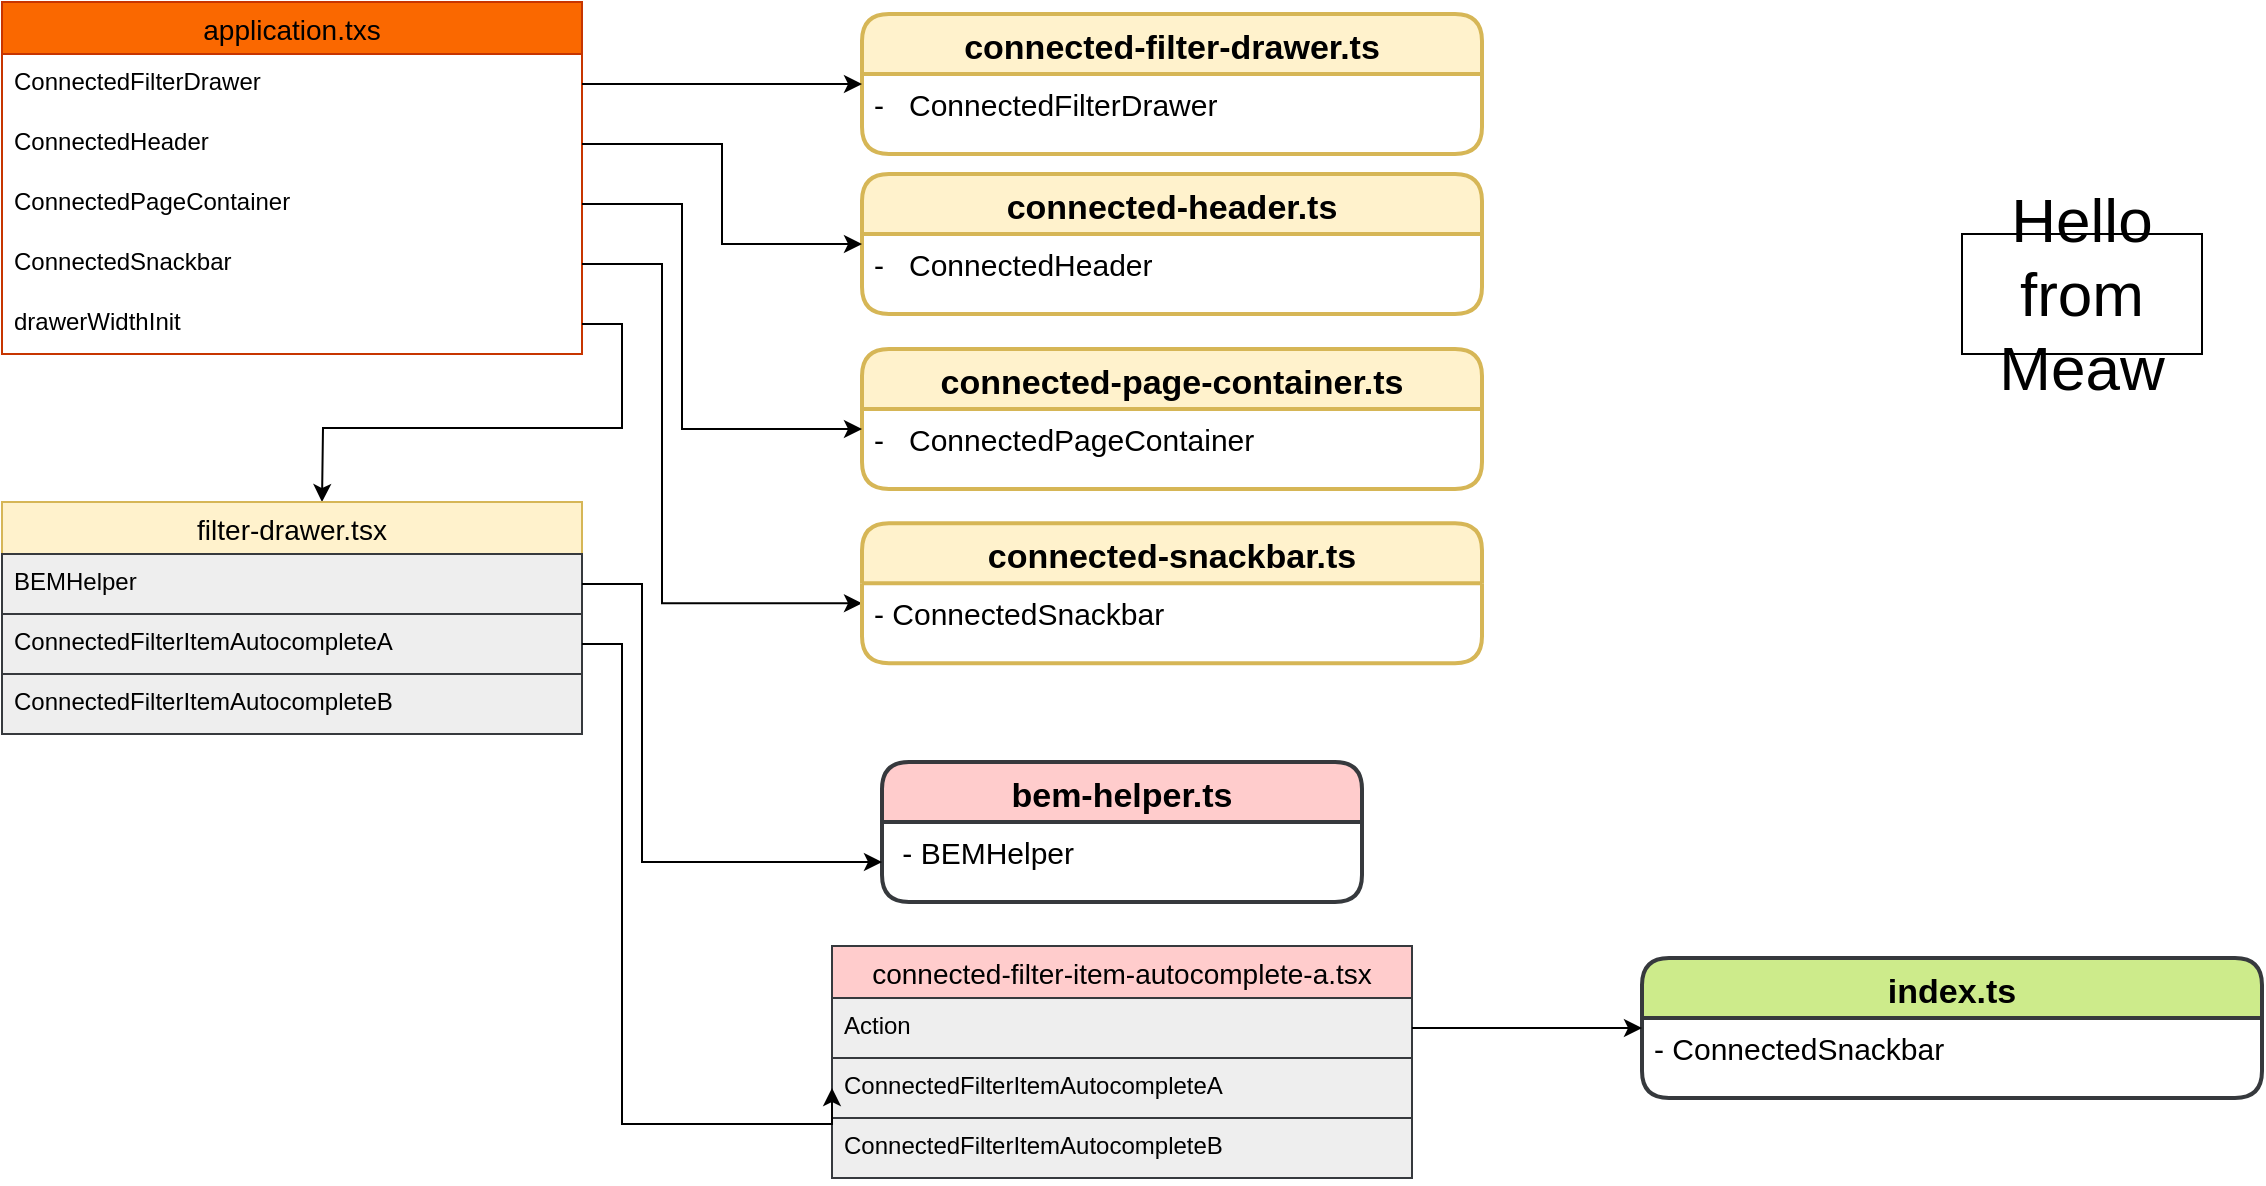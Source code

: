 <mxfile version="14.9.3" type="github">
  <diagram id="EcCNOCLpawYmxYhZWg3b" name="Page-1">
    <mxGraphModel dx="2272" dy="794" grid="1" gridSize="10" guides="1" tooltips="1" connect="1" arrows="1" fold="1" page="1" pageScale="1" pageWidth="850" pageHeight="1100" math="0" shadow="0">
      <root>
        <mxCell id="0" />
        <mxCell id="1" parent="0" />
        <mxCell id="wdhYre6bCpWcd9Iw9CnV-87" value="application.txs" style="swimlane;fontStyle=0;childLayout=stackLayout;horizontal=1;startSize=26;horizontalStack=0;resizeParent=1;resizeParentMax=0;resizeLast=0;collapsible=1;marginBottom=0;align=center;fontSize=14;fillColor=#fa6800;strokeColor=#C73500;fontColor=#000000;" parent="1" vertex="1">
          <mxGeometry x="-820" y="20" width="290" height="176" as="geometry">
            <mxRectangle x="-70" y="90" width="120" height="26" as="alternateBounds" />
          </mxGeometry>
        </mxCell>
        <mxCell id="wdhYre6bCpWcd9Iw9CnV-88" value="ConnectedFilterDrawer" style="text;strokeColor=none;fillColor=none;spacingLeft=4;spacingRight=4;overflow=hidden;rotatable=0;points=[[0,0.5],[1,0.5]];portConstraint=eastwest;fontSize=12;" parent="wdhYre6bCpWcd9Iw9CnV-87" vertex="1">
          <mxGeometry y="26" width="290" height="30" as="geometry" />
        </mxCell>
        <mxCell id="wdhYre6bCpWcd9Iw9CnV-89" value="ConnectedHeader" style="text;strokeColor=none;fillColor=none;spacingLeft=4;spacingRight=4;overflow=hidden;rotatable=0;points=[[0,0.5],[1,0.5]];portConstraint=eastwest;fontSize=12;" parent="wdhYre6bCpWcd9Iw9CnV-87" vertex="1">
          <mxGeometry y="56" width="290" height="30" as="geometry" />
        </mxCell>
        <mxCell id="wdhYre6bCpWcd9Iw9CnV-90" value="ConnectedPageContainer" style="text;strokeColor=none;fillColor=none;spacingLeft=4;spacingRight=4;overflow=hidden;rotatable=0;points=[[0,0.5],[1,0.5]];portConstraint=eastwest;fontSize=12;" parent="wdhYre6bCpWcd9Iw9CnV-87" vertex="1">
          <mxGeometry y="86" width="290" height="30" as="geometry" />
        </mxCell>
        <mxCell id="wdhYre6bCpWcd9Iw9CnV-114" value="ConnectedSnackbar" style="text;strokeColor=none;fillColor=none;spacingLeft=4;spacingRight=4;overflow=hidden;rotatable=0;points=[[0,0.5],[1,0.5]];portConstraint=eastwest;fontSize=12;" parent="wdhYre6bCpWcd9Iw9CnV-87" vertex="1">
          <mxGeometry y="116" width="290" height="30" as="geometry" />
        </mxCell>
        <mxCell id="wdhYre6bCpWcd9Iw9CnV-115" value="drawerWidthInit" style="text;strokeColor=none;fillColor=none;spacingLeft=4;spacingRight=4;overflow=hidden;rotatable=0;points=[[0,0.5],[1,0.5]];portConstraint=eastwest;fontSize=12;" parent="wdhYre6bCpWcd9Iw9CnV-87" vertex="1">
          <mxGeometry y="146" width="290" height="30" as="geometry" />
        </mxCell>
        <mxCell id="wdhYre6bCpWcd9Iw9CnV-118" value="connected-filter-drawer.ts" style="swimlane;childLayout=stackLayout;horizontal=1;startSize=30;horizontalStack=0;rounded=1;fontSize=17;fontStyle=1;strokeWidth=2;resizeParent=0;resizeLast=1;shadow=0;dashed=0;align=center;fillColor=#fff2cc;strokeColor=#d6b656;" parent="1" vertex="1">
          <mxGeometry x="-390" y="26" width="310" height="70" as="geometry" />
        </mxCell>
        <mxCell id="wdhYre6bCpWcd9Iw9CnV-119" value="-   ConnectedFilterDrawer" style="align=left;strokeColor=none;fillColor=none;spacingLeft=4;fontSize=15;verticalAlign=top;resizable=0;rotatable=0;part=1;" parent="wdhYre6bCpWcd9Iw9CnV-118" vertex="1">
          <mxGeometry y="30" width="310" height="40" as="geometry" />
        </mxCell>
        <mxCell id="wdhYre6bCpWcd9Iw9CnV-123" style="edgeStyle=orthogonalEdgeStyle;rounded=0;orthogonalLoop=1;jettySize=auto;html=1;exitX=1;exitY=0.5;exitDx=0;exitDy=0;entryX=0;entryY=0.5;entryDx=0;entryDy=0;fontSize=17;startSize=26;" parent="1" source="wdhYre6bCpWcd9Iw9CnV-88" target="wdhYre6bCpWcd9Iw9CnV-118" edge="1">
          <mxGeometry relative="1" as="geometry" />
        </mxCell>
        <mxCell id="wdhYre6bCpWcd9Iw9CnV-124" value="connected-header.ts" style="swimlane;childLayout=stackLayout;horizontal=1;startSize=30;horizontalStack=0;rounded=1;fontSize=17;fontStyle=1;strokeWidth=2;resizeParent=0;resizeLast=1;shadow=0;dashed=0;align=center;fillColor=#fff2cc;strokeColor=#d6b656;" parent="1" vertex="1">
          <mxGeometry x="-390" y="106" width="310" height="70" as="geometry" />
        </mxCell>
        <mxCell id="wdhYre6bCpWcd9Iw9CnV-125" value="-   ConnectedHeader" style="align=left;strokeColor=none;fillColor=none;spacingLeft=4;fontSize=15;verticalAlign=top;resizable=0;rotatable=0;part=1;" parent="wdhYre6bCpWcd9Iw9CnV-124" vertex="1">
          <mxGeometry y="30" width="310" height="40" as="geometry" />
        </mxCell>
        <mxCell id="wdhYre6bCpWcd9Iw9CnV-127" style="edgeStyle=orthogonalEdgeStyle;rounded=0;orthogonalLoop=1;jettySize=auto;html=1;exitX=1;exitY=0.5;exitDx=0;exitDy=0;entryX=0;entryY=0.5;entryDx=0;entryDy=0;fontSize=15;startSize=26;" parent="1" source="wdhYre6bCpWcd9Iw9CnV-89" target="wdhYre6bCpWcd9Iw9CnV-124" edge="1">
          <mxGeometry relative="1" as="geometry" />
        </mxCell>
        <mxCell id="wdhYre6bCpWcd9Iw9CnV-128" value="connected-page-container.ts" style="swimlane;childLayout=stackLayout;horizontal=1;startSize=30;horizontalStack=0;rounded=1;fontSize=17;fontStyle=1;strokeWidth=2;resizeParent=0;resizeLast=1;shadow=0;dashed=0;align=center;fillColor=#fff2cc;strokeColor=#d6b656;" parent="1" vertex="1">
          <mxGeometry x="-390" y="193.5" width="310" height="70" as="geometry" />
        </mxCell>
        <mxCell id="wdhYre6bCpWcd9Iw9CnV-129" value="-   ConnectedPageContainer" style="align=left;strokeColor=none;fillColor=none;spacingLeft=4;fontSize=15;verticalAlign=top;resizable=0;rotatable=0;part=1;" parent="wdhYre6bCpWcd9Iw9CnV-128" vertex="1">
          <mxGeometry y="30" width="310" height="40" as="geometry" />
        </mxCell>
        <mxCell id="wdhYre6bCpWcd9Iw9CnV-132" style="edgeStyle=orthogonalEdgeStyle;rounded=0;orthogonalLoop=1;jettySize=auto;html=1;exitX=1;exitY=0.5;exitDx=0;exitDy=0;entryX=0;entryY=0.25;entryDx=0;entryDy=0;fontSize=15;startSize=26;" parent="1" source="wdhYre6bCpWcd9Iw9CnV-90" target="wdhYre6bCpWcd9Iw9CnV-129" edge="1">
          <mxGeometry relative="1" as="geometry">
            <Array as="points">
              <mxPoint x="-480" y="121" />
              <mxPoint x="-480" y="234" />
            </Array>
          </mxGeometry>
        </mxCell>
        <mxCell id="wdhYre6bCpWcd9Iw9CnV-133" style="edgeStyle=orthogonalEdgeStyle;rounded=0;orthogonalLoop=1;jettySize=auto;html=1;exitX=1;exitY=0.5;exitDx=0;exitDy=0;entryX=0;entryY=0.25;entryDx=0;entryDy=0;fontSize=15;startSize=26;" parent="1" source="wdhYre6bCpWcd9Iw9CnV-114" target="wdhYre6bCpWcd9Iw9CnV-131" edge="1">
          <mxGeometry relative="1" as="geometry">
            <Array as="points">
              <mxPoint x="-490" y="151" />
              <mxPoint x="-490" y="321" />
            </Array>
          </mxGeometry>
        </mxCell>
        <mxCell id="wdhYre6bCpWcd9Iw9CnV-134" style="edgeStyle=orthogonalEdgeStyle;rounded=0;orthogonalLoop=1;jettySize=auto;html=1;exitX=1;exitY=0.5;exitDx=0;exitDy=0;fontSize=15;startSize=26;" parent="1" source="wdhYre6bCpWcd9Iw9CnV-115" edge="1">
          <mxGeometry relative="1" as="geometry">
            <mxPoint x="-660" y="270.0" as="targetPoint" />
          </mxGeometry>
        </mxCell>
        <mxCell id="wdhYre6bCpWcd9Iw9CnV-130" value="connected-snackbar.ts" style="swimlane;childLayout=stackLayout;horizontal=1;startSize=30;horizontalStack=0;rounded=1;fontSize=17;fontStyle=1;strokeWidth=2;resizeParent=0;resizeLast=1;shadow=0;dashed=0;align=center;fillColor=#fff2cc;strokeColor=#d6b656;" parent="1" vertex="1">
          <mxGeometry x="-390" y="280.63" width="310" height="70" as="geometry" />
        </mxCell>
        <mxCell id="wdhYre6bCpWcd9Iw9CnV-131" value="- ConnectedSnackbar" style="align=left;strokeColor=none;fillColor=none;spacingLeft=4;fontSize=15;verticalAlign=top;resizable=0;rotatable=0;part=1;" parent="wdhYre6bCpWcd9Iw9CnV-130" vertex="1">
          <mxGeometry y="30" width="310" height="40" as="geometry" />
        </mxCell>
        <mxCell id="wdhYre6bCpWcd9Iw9CnV-137" value="filter-drawer.tsx" style="swimlane;fontStyle=0;childLayout=stackLayout;horizontal=1;startSize=26;horizontalStack=0;resizeParent=1;resizeParentMax=0;resizeLast=0;collapsible=1;marginBottom=0;align=center;fontSize=14;fillColor=#fff2cc;strokeColor=#d6b656;" parent="1" vertex="1">
          <mxGeometry x="-820" y="270" width="290" height="116" as="geometry">
            <mxRectangle x="-70" y="90" width="120" height="26" as="alternateBounds" />
          </mxGeometry>
        </mxCell>
        <mxCell id="wdhYre6bCpWcd9Iw9CnV-138" value="BEMHelper" style="text;strokeColor=#36393d;fillColor=#eeeeee;spacingLeft=4;spacingRight=4;overflow=hidden;rotatable=0;points=[[0,0.5],[1,0.5]];portConstraint=eastwest;fontSize=12;" parent="wdhYre6bCpWcd9Iw9CnV-137" vertex="1">
          <mxGeometry y="26" width="290" height="30" as="geometry" />
        </mxCell>
        <mxCell id="wdhYre6bCpWcd9Iw9CnV-139" value="ConnectedFilterItemAutocompleteA" style="text;strokeColor=#36393d;fillColor=#eeeeee;spacingLeft=4;spacingRight=4;overflow=hidden;rotatable=0;points=[[0,0.5],[1,0.5]];portConstraint=eastwest;fontSize=12;" parent="wdhYre6bCpWcd9Iw9CnV-137" vertex="1">
          <mxGeometry y="56" width="290" height="30" as="geometry" />
        </mxCell>
        <mxCell id="wdhYre6bCpWcd9Iw9CnV-140" value="ConnectedFilterItemAutocompleteB" style="text;strokeColor=#36393d;fillColor=#eeeeee;spacingLeft=4;spacingRight=4;overflow=hidden;rotatable=0;points=[[0,0.5],[1,0.5]];portConstraint=eastwest;fontSize=12;" parent="wdhYre6bCpWcd9Iw9CnV-137" vertex="1">
          <mxGeometry y="86" width="290" height="30" as="geometry" />
        </mxCell>
        <mxCell id="wdhYre6bCpWcd9Iw9CnV-143" value="bem-helper.ts" style="swimlane;childLayout=stackLayout;horizontal=1;startSize=30;horizontalStack=0;rounded=1;fontSize=17;fontStyle=1;strokeWidth=2;resizeParent=0;resizeLast=1;shadow=0;dashed=0;align=center;fillColor=#ffcccc;strokeColor=#36393d;" parent="1" vertex="1">
          <mxGeometry x="-380" y="400" width="240" height="70" as="geometry" />
        </mxCell>
        <mxCell id="wdhYre6bCpWcd9Iw9CnV-144" value=" - BEMHelper" style="align=left;strokeColor=none;fillColor=none;spacingLeft=4;fontSize=15;verticalAlign=top;resizable=0;rotatable=0;part=1;" parent="wdhYre6bCpWcd9Iw9CnV-143" vertex="1">
          <mxGeometry y="30" width="240" height="40" as="geometry" />
        </mxCell>
        <mxCell id="wdhYre6bCpWcd9Iw9CnV-149" value="connected-filter-item-autocomplete-a.tsx" style="swimlane;fontStyle=0;childLayout=stackLayout;horizontal=1;startSize=26;horizontalStack=0;resizeParent=1;resizeParentMax=0;resizeLast=0;collapsible=1;marginBottom=0;align=center;fontSize=14;fillColor=#ffcccc;strokeColor=#36393d;" parent="1" vertex="1">
          <mxGeometry x="-405" y="492" width="290" height="116" as="geometry">
            <mxRectangle x="-70" y="90" width="120" height="26" as="alternateBounds" />
          </mxGeometry>
        </mxCell>
        <mxCell id="wdhYre6bCpWcd9Iw9CnV-150" value="Action" style="text;strokeColor=#36393d;fillColor=#eeeeee;spacingLeft=4;spacingRight=4;overflow=hidden;rotatable=0;points=[[0,0.5],[1,0.5]];portConstraint=eastwest;fontSize=12;" parent="wdhYre6bCpWcd9Iw9CnV-149" vertex="1">
          <mxGeometry y="26" width="290" height="30" as="geometry" />
        </mxCell>
        <mxCell id="wdhYre6bCpWcd9Iw9CnV-151" value="ConnectedFilterItemAutocompleteA" style="text;strokeColor=#36393d;fillColor=#eeeeee;spacingLeft=4;spacingRight=4;overflow=hidden;rotatable=0;points=[[0,0.5],[1,0.5]];portConstraint=eastwest;fontSize=12;" parent="wdhYre6bCpWcd9Iw9CnV-149" vertex="1">
          <mxGeometry y="56" width="290" height="30" as="geometry" />
        </mxCell>
        <mxCell id="wdhYre6bCpWcd9Iw9CnV-152" value="ConnectedFilterItemAutocompleteB" style="text;strokeColor=#36393d;fillColor=#eeeeee;spacingLeft=4;spacingRight=4;overflow=hidden;rotatable=0;points=[[0,0.5],[1,0.5]];portConstraint=eastwest;fontSize=12;" parent="wdhYre6bCpWcd9Iw9CnV-149" vertex="1">
          <mxGeometry y="86" width="290" height="30" as="geometry" />
        </mxCell>
        <mxCell id="wdhYre6bCpWcd9Iw9CnV-155" style="edgeStyle=orthogonalEdgeStyle;rounded=0;orthogonalLoop=1;jettySize=auto;html=1;exitX=1;exitY=0.5;exitDx=0;exitDy=0;entryX=0;entryY=0.5;entryDx=0;entryDy=0;fontSize=15;startSize=26;" parent="1" source="wdhYre6bCpWcd9Iw9CnV-138" target="wdhYre6bCpWcd9Iw9CnV-144" edge="1">
          <mxGeometry relative="1" as="geometry">
            <Array as="points">
              <mxPoint x="-500" y="311" />
              <mxPoint x="-500" y="450" />
            </Array>
          </mxGeometry>
        </mxCell>
        <mxCell id="wdhYre6bCpWcd9Iw9CnV-156" style="edgeStyle=orthogonalEdgeStyle;rounded=0;orthogonalLoop=1;jettySize=auto;html=1;exitX=1;exitY=0.5;exitDx=0;exitDy=0;entryX=0;entryY=0.5;entryDx=0;entryDy=0;fontSize=15;startSize=26;" parent="1" source="wdhYre6bCpWcd9Iw9CnV-139" target="wdhYre6bCpWcd9Iw9CnV-151" edge="1">
          <mxGeometry relative="1" as="geometry">
            <Array as="points">
              <mxPoint x="-510" y="341" />
              <mxPoint x="-510" y="581" />
            </Array>
          </mxGeometry>
        </mxCell>
        <mxCell id="wdhYre6bCpWcd9Iw9CnV-157" value="index.ts" style="swimlane;childLayout=stackLayout;horizontal=1;startSize=30;horizontalStack=0;rounded=1;fontSize=17;fontStyle=1;strokeWidth=2;resizeParent=0;resizeLast=1;shadow=0;dashed=0;align=center;fillColor=#cdeb8b;strokeColor=#36393d;" parent="1" vertex="1">
          <mxGeometry y="498" width="310" height="70" as="geometry" />
        </mxCell>
        <mxCell id="wdhYre6bCpWcd9Iw9CnV-158" value="- ConnectedSnackbar" style="align=left;strokeColor=none;fillColor=none;spacingLeft=4;fontSize=15;verticalAlign=top;resizable=0;rotatable=0;part=1;" parent="wdhYre6bCpWcd9Iw9CnV-157" vertex="1">
          <mxGeometry y="30" width="310" height="40" as="geometry" />
        </mxCell>
        <mxCell id="wdhYre6bCpWcd9Iw9CnV-159" style="edgeStyle=orthogonalEdgeStyle;rounded=0;orthogonalLoop=1;jettySize=auto;html=1;exitX=1;exitY=0.5;exitDx=0;exitDy=0;entryX=0;entryY=0.5;entryDx=0;entryDy=0;fontSize=15;startSize=26;" parent="1" source="wdhYre6bCpWcd9Iw9CnV-150" target="wdhYre6bCpWcd9Iw9CnV-157" edge="1">
          <mxGeometry relative="1" as="geometry" />
        </mxCell>
        <mxCell id="5Zs5lwEem7XmEE8JJuJz-1" value="&lt;font style=&quot;font-size: 31px&quot;&gt;Hello&lt;br&gt;from Meaw&lt;/font&gt;" style="rounded=0;whiteSpace=wrap;html=1;" vertex="1" parent="1">
          <mxGeometry x="160" y="136" width="120" height="60" as="geometry" />
        </mxCell>
      </root>
    </mxGraphModel>
  </diagram>
</mxfile>
